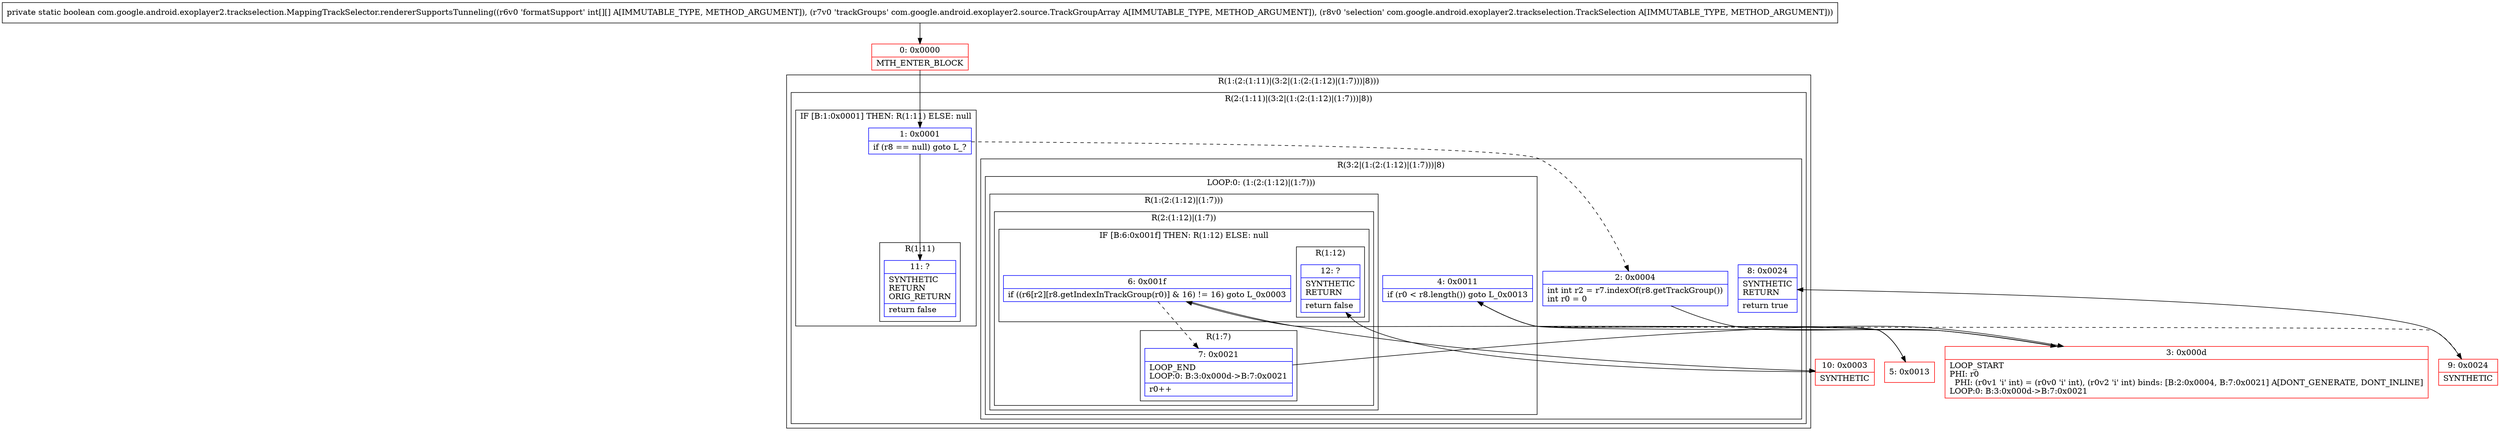 digraph "CFG forcom.google.android.exoplayer2.trackselection.MappingTrackSelector.rendererSupportsTunneling([[ILcom\/google\/android\/exoplayer2\/source\/TrackGroupArray;Lcom\/google\/android\/exoplayer2\/trackselection\/TrackSelection;)Z" {
subgraph cluster_Region_165617702 {
label = "R(1:(2:(1:11)|(3:2|(1:(2:(1:12)|(1:7)))|8)))";
node [shape=record,color=blue];
subgraph cluster_Region_847862706 {
label = "R(2:(1:11)|(3:2|(1:(2:(1:12)|(1:7)))|8))";
node [shape=record,color=blue];
subgraph cluster_IfRegion_1062811983 {
label = "IF [B:1:0x0001] THEN: R(1:11) ELSE: null";
node [shape=record,color=blue];
Node_1 [shape=record,label="{1\:\ 0x0001|if (r8 == null) goto L_?\l}"];
subgraph cluster_Region_1064459270 {
label = "R(1:11)";
node [shape=record,color=blue];
Node_11 [shape=record,label="{11\:\ ?|SYNTHETIC\lRETURN\lORIG_RETURN\l|return false\l}"];
}
}
subgraph cluster_Region_1606170313 {
label = "R(3:2|(1:(2:(1:12)|(1:7)))|8)";
node [shape=record,color=blue];
Node_2 [shape=record,label="{2\:\ 0x0004|int int r2 = r7.indexOf(r8.getTrackGroup())\lint r0 = 0\l}"];
subgraph cluster_LoopRegion_27216606 {
label = "LOOP:0: (1:(2:(1:12)|(1:7)))";
node [shape=record,color=blue];
Node_4 [shape=record,label="{4\:\ 0x0011|if (r0 \< r8.length()) goto L_0x0013\l}"];
subgraph cluster_Region_1339856350 {
label = "R(1:(2:(1:12)|(1:7)))";
node [shape=record,color=blue];
subgraph cluster_Region_938476380 {
label = "R(2:(1:12)|(1:7))";
node [shape=record,color=blue];
subgraph cluster_IfRegion_1322126829 {
label = "IF [B:6:0x001f] THEN: R(1:12) ELSE: null";
node [shape=record,color=blue];
Node_6 [shape=record,label="{6\:\ 0x001f|if ((r6[r2][r8.getIndexInTrackGroup(r0)] & 16) != 16) goto L_0x0003\l}"];
subgraph cluster_Region_1100339116 {
label = "R(1:12)";
node [shape=record,color=blue];
Node_12 [shape=record,label="{12\:\ ?|SYNTHETIC\lRETURN\l|return false\l}"];
}
}
subgraph cluster_Region_1581644988 {
label = "R(1:7)";
node [shape=record,color=blue];
Node_7 [shape=record,label="{7\:\ 0x0021|LOOP_END\lLOOP:0: B:3:0x000d\-\>B:7:0x0021\l|r0++\l}"];
}
}
}
}
Node_8 [shape=record,label="{8\:\ 0x0024|SYNTHETIC\lRETURN\l|return true\l}"];
}
}
}
Node_0 [shape=record,color=red,label="{0\:\ 0x0000|MTH_ENTER_BLOCK\l}"];
Node_3 [shape=record,color=red,label="{3\:\ 0x000d|LOOP_START\lPHI: r0 \l  PHI: (r0v1 'i' int) = (r0v0 'i' int), (r0v2 'i' int) binds: [B:2:0x0004, B:7:0x0021] A[DONT_GENERATE, DONT_INLINE]\lLOOP:0: B:3:0x000d\-\>B:7:0x0021\l}"];
Node_5 [shape=record,color=red,label="{5\:\ 0x0013}"];
Node_9 [shape=record,color=red,label="{9\:\ 0x0024|SYNTHETIC\l}"];
Node_10 [shape=record,color=red,label="{10\:\ 0x0003|SYNTHETIC\l}"];
MethodNode[shape=record,label="{private static boolean com.google.android.exoplayer2.trackselection.MappingTrackSelector.rendererSupportsTunneling((r6v0 'formatSupport' int[][] A[IMMUTABLE_TYPE, METHOD_ARGUMENT]), (r7v0 'trackGroups' com.google.android.exoplayer2.source.TrackGroupArray A[IMMUTABLE_TYPE, METHOD_ARGUMENT]), (r8v0 'selection' com.google.android.exoplayer2.trackselection.TrackSelection A[IMMUTABLE_TYPE, METHOD_ARGUMENT])) }"];
MethodNode -> Node_0;
Node_1 -> Node_2[style=dashed];
Node_1 -> Node_11;
Node_2 -> Node_3;
Node_4 -> Node_5;
Node_4 -> Node_9[style=dashed];
Node_6 -> Node_7[style=dashed];
Node_6 -> Node_10;
Node_7 -> Node_3;
Node_0 -> Node_1;
Node_3 -> Node_4;
Node_5 -> Node_6;
Node_9 -> Node_8;
Node_10 -> Node_12;
}


